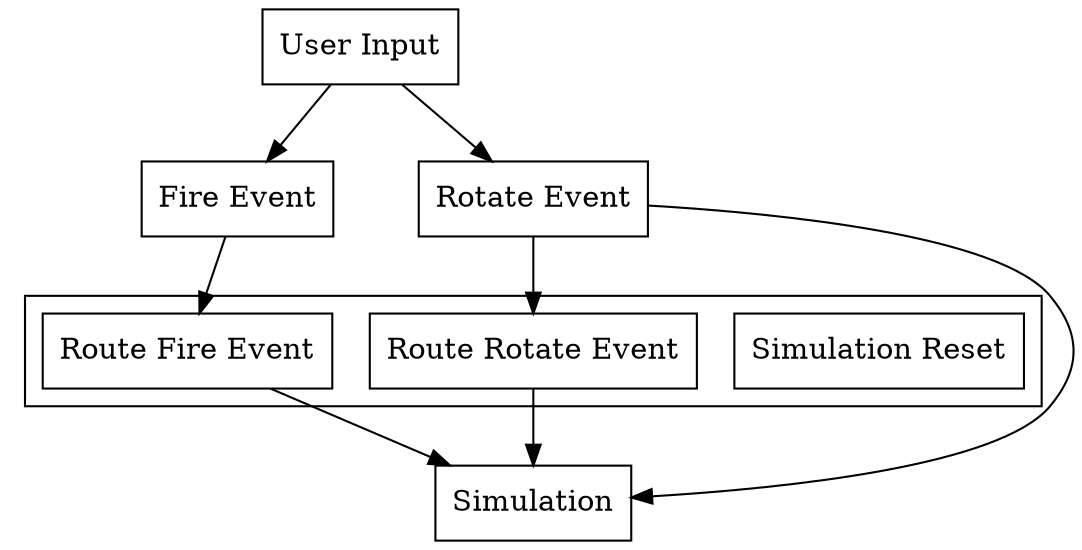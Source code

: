 digraph Q {

  node [shape=record];


  user_input   [label = "User Input"];
  fire_event   [label = "Fire Event"];
  rotate_event [label = "Rotate Event"];
  simulation_reset [label = "Simulation Reset"];
  route_fire   [label = "Route Fire Event"];
  route_rotate [label = "Route Rotate Event"];
  simulation   [label = "Simulation"];

  user_input -> fire_event -> route_fire -> simulation;
  user_input -> rotate_event -> route_rotate -> simulation;

  rotate_event -> simulation;

  subgraph cluster_server {
    {rank=same simulation_reset route_fire route_rotate}
  }

}